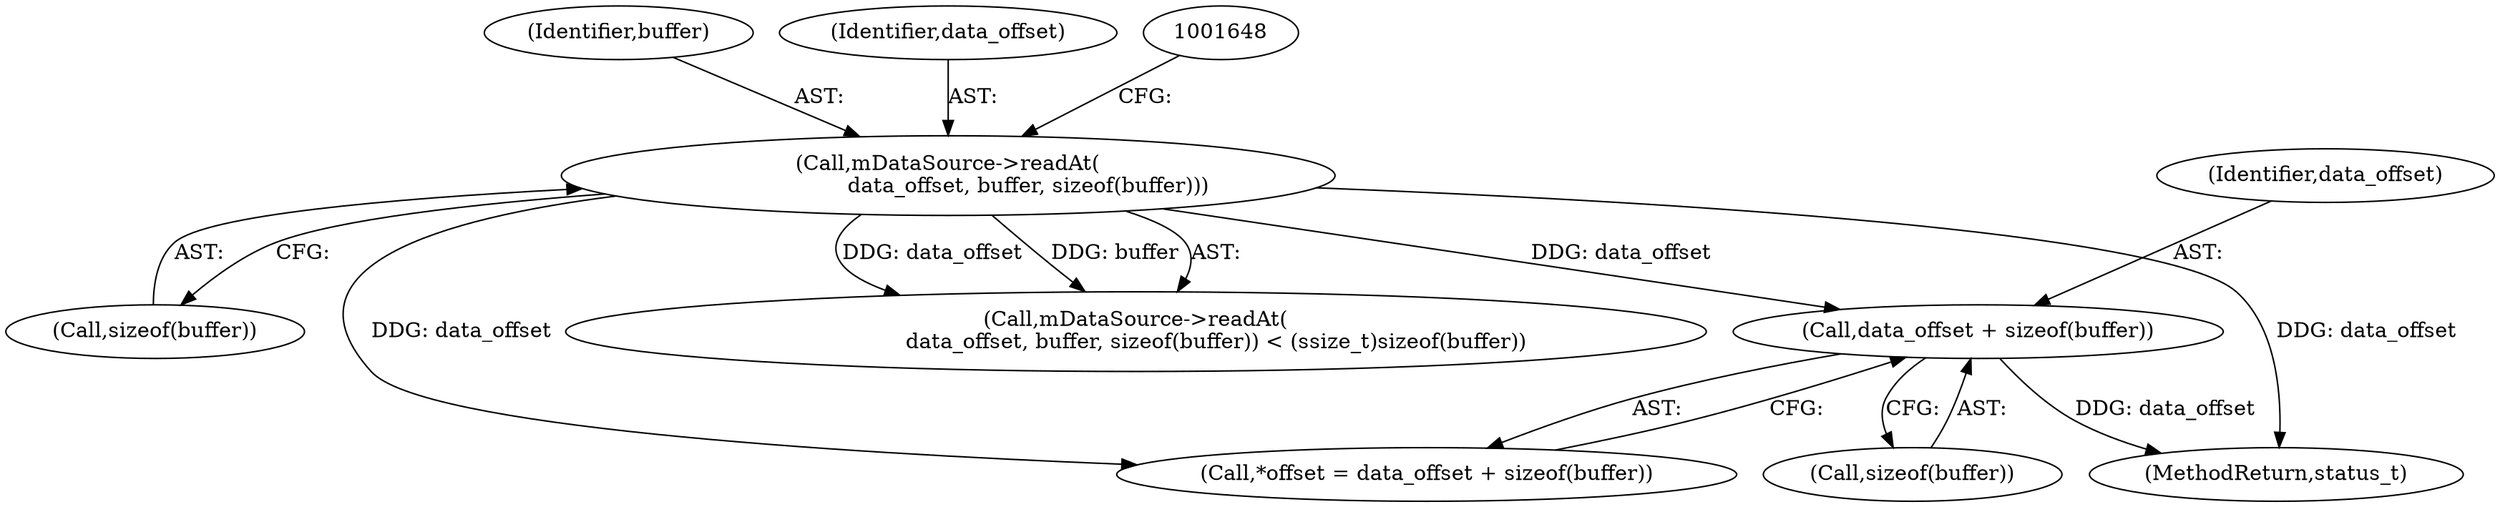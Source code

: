 digraph "0_Android_f4a88c8ed4f8186b3d6e2852993e063fc33ff231@API" {
"1001725" [label="(Call,data_offset + sizeof(buffer))"];
"1001642" [label="(Call,mDataSource->readAt(\n                        data_offset, buffer, sizeof(buffer)))"];
"1001644" [label="(Identifier,buffer)"];
"1001725" [label="(Call,data_offset + sizeof(buffer))"];
"1001727" [label="(Call,sizeof(buffer))"];
"1001645" [label="(Call,sizeof(buffer))"];
"1001641" [label="(Call,mDataSource->readAt(\n                        data_offset, buffer, sizeof(buffer)) < (ssize_t)sizeof(buffer))"];
"1001726" [label="(Identifier,data_offset)"];
"1001642" [label="(Call,mDataSource->readAt(\n                        data_offset, buffer, sizeof(buffer)))"];
"1002911" [label="(MethodReturn,status_t)"];
"1001722" [label="(Call,*offset = data_offset + sizeof(buffer))"];
"1001643" [label="(Identifier,data_offset)"];
"1001725" -> "1001722"  [label="AST: "];
"1001725" -> "1001727"  [label="CFG: "];
"1001726" -> "1001725"  [label="AST: "];
"1001727" -> "1001725"  [label="AST: "];
"1001722" -> "1001725"  [label="CFG: "];
"1001725" -> "1002911"  [label="DDG: data_offset"];
"1001642" -> "1001725"  [label="DDG: data_offset"];
"1001642" -> "1001641"  [label="AST: "];
"1001642" -> "1001645"  [label="CFG: "];
"1001643" -> "1001642"  [label="AST: "];
"1001644" -> "1001642"  [label="AST: "];
"1001645" -> "1001642"  [label="AST: "];
"1001648" -> "1001642"  [label="CFG: "];
"1001642" -> "1002911"  [label="DDG: data_offset"];
"1001642" -> "1001641"  [label="DDG: data_offset"];
"1001642" -> "1001641"  [label="DDG: buffer"];
"1001642" -> "1001722"  [label="DDG: data_offset"];
}
